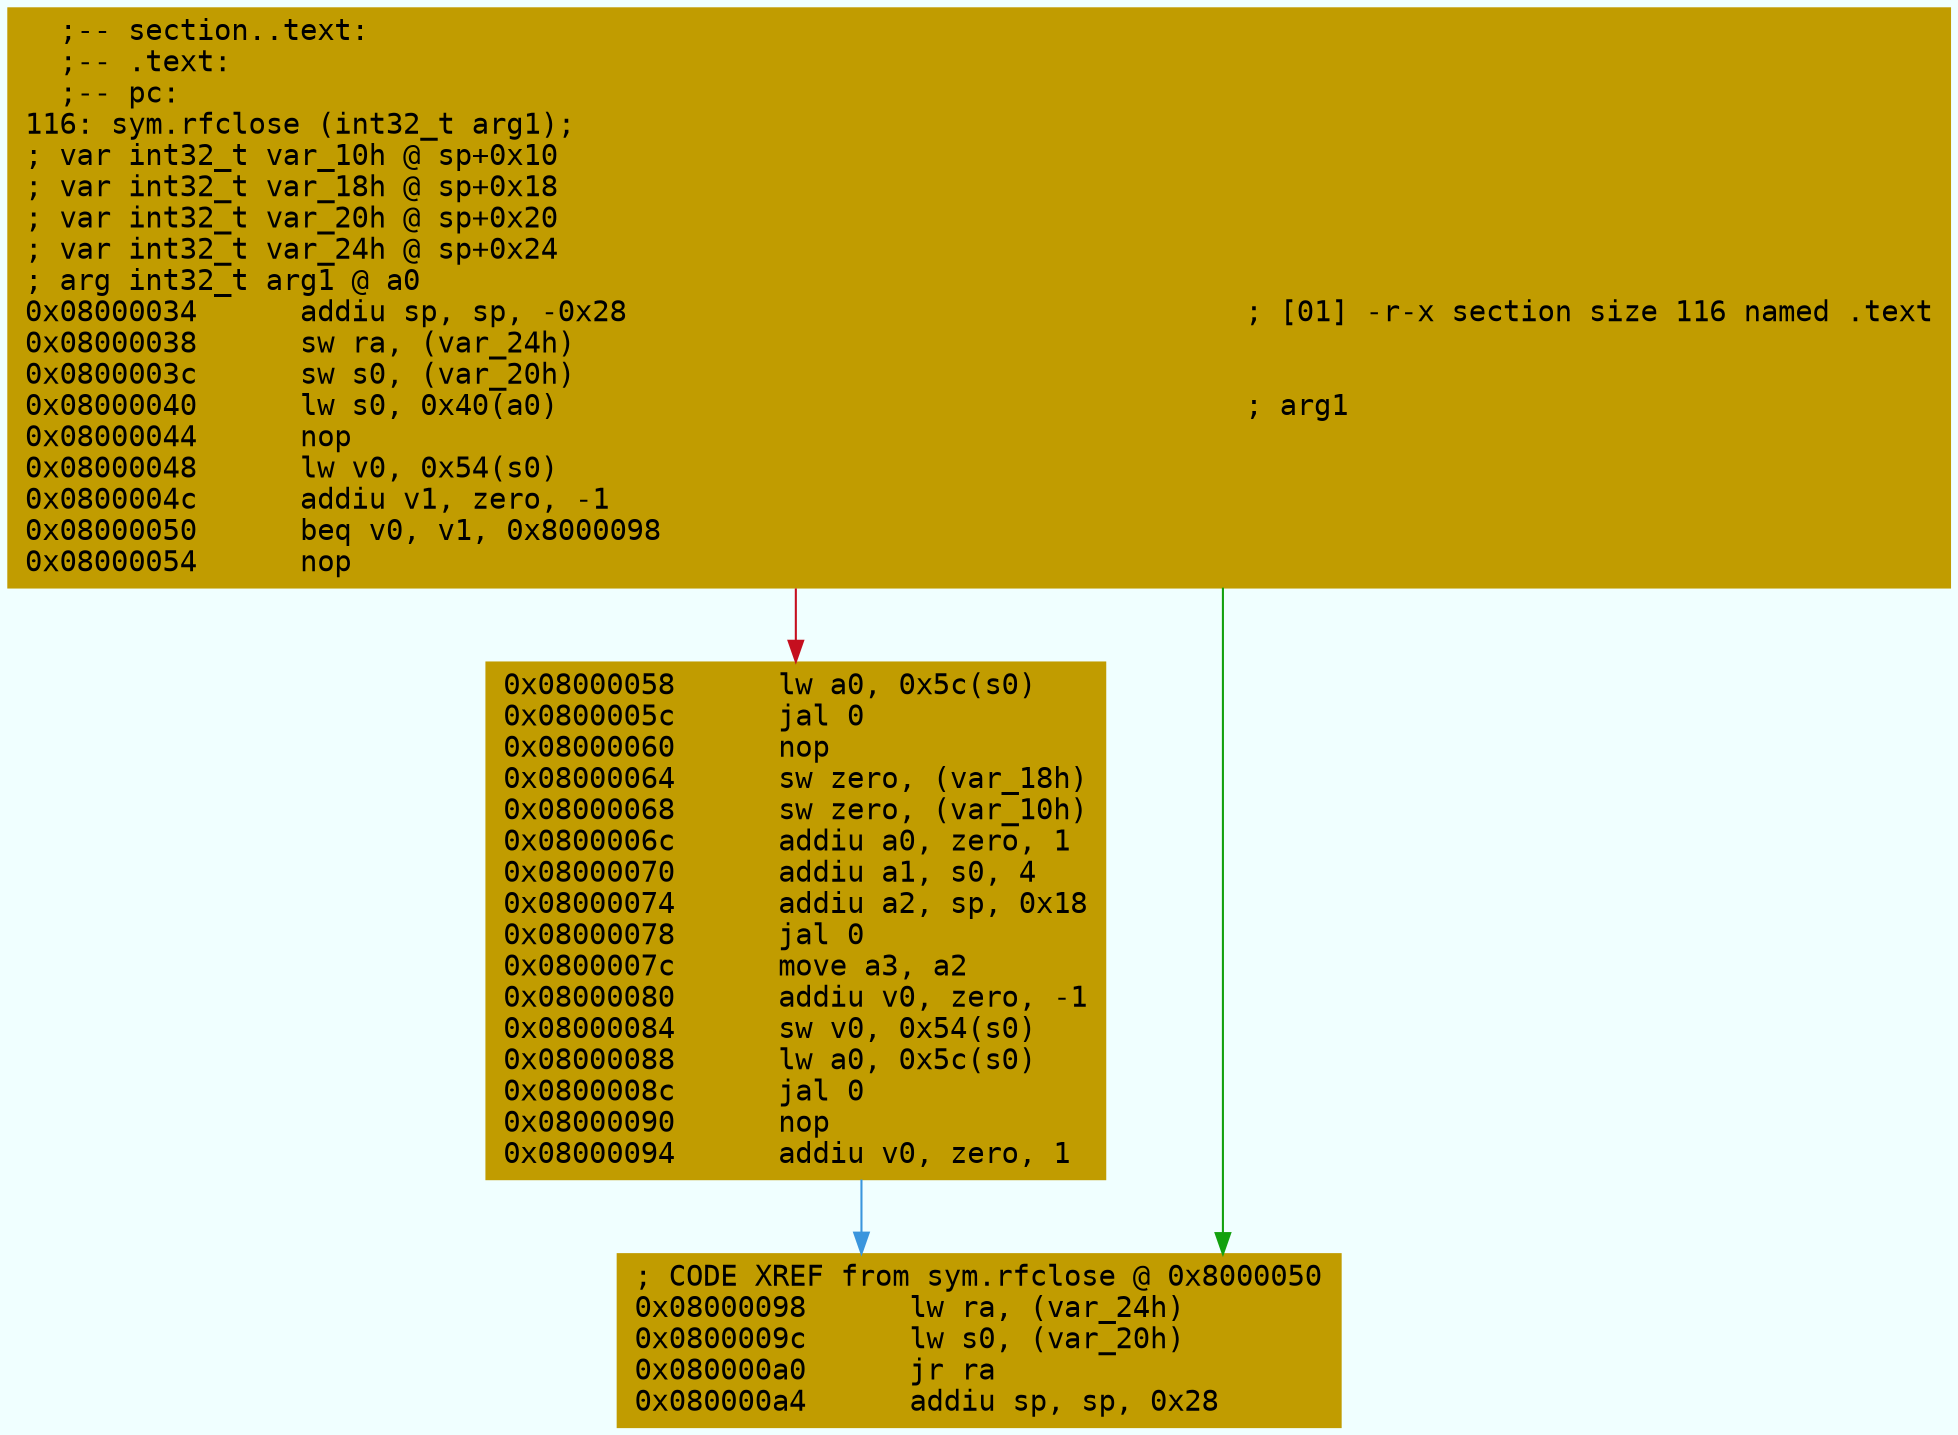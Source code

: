 digraph code {
	graph [bgcolor=azure fontsize=8 fontname="Courier" splines="ortho"];
	node [fillcolor=gray style=filled shape=box];
	edge [arrowhead="normal"];
	"0x08000034" [URL="sym.rfclose/0x08000034", fillcolor="#c19c00",color="#c19c00", fontname="Courier",label="  ;-- section..text:\l  ;-- .text:\l  ;-- pc:\l116: sym.rfclose (int32_t arg1);\l; var int32_t var_10h @ sp+0x10\l; var int32_t var_18h @ sp+0x18\l; var int32_t var_20h @ sp+0x20\l; var int32_t var_24h @ sp+0x24\l; arg int32_t arg1 @ a0\l0x08000034      addiu sp, sp, -0x28                                    ; [01] -r-x section size 116 named .text\l0x08000038      sw ra, (var_24h)\l0x0800003c      sw s0, (var_20h)\l0x08000040      lw s0, 0x40(a0)                                        ; arg1\l0x08000044      nop\l0x08000048      lw v0, 0x54(s0)\l0x0800004c      addiu v1, zero, -1\l0x08000050      beq v0, v1, 0x8000098\l0x08000054      nop\l"]
	"0x08000058" [URL="sym.rfclose/0x08000058", fillcolor="#c19c00",color="#c19c00", fontname="Courier",label="0x08000058      lw a0, 0x5c(s0)\l0x0800005c      jal 0\l0x08000060      nop\l0x08000064      sw zero, (var_18h)\l0x08000068      sw zero, (var_10h)\l0x0800006c      addiu a0, zero, 1\l0x08000070      addiu a1, s0, 4\l0x08000074      addiu a2, sp, 0x18\l0x08000078      jal 0\l0x0800007c      move a3, a2\l0x08000080      addiu v0, zero, -1\l0x08000084      sw v0, 0x54(s0)\l0x08000088      lw a0, 0x5c(s0)\l0x0800008c      jal 0\l0x08000090      nop\l0x08000094      addiu v0, zero, 1\l"]
	"0x08000098" [URL="sym.rfclose/0x08000098", fillcolor="#c19c00",color="#c19c00", fontname="Courier",label="; CODE XREF from sym.rfclose @ 0x8000050\l0x08000098      lw ra, (var_24h)\l0x0800009c      lw s0, (var_20h)\l0x080000a0      jr ra\l0x080000a4      addiu sp, sp, 0x28\l"]
        "0x08000034" -> "0x08000098" [color="#13a10e"];
        "0x08000034" -> "0x08000058" [color="#c50f1f"];
        "0x08000058" -> "0x08000098" [color="#3a96dd"];
}
